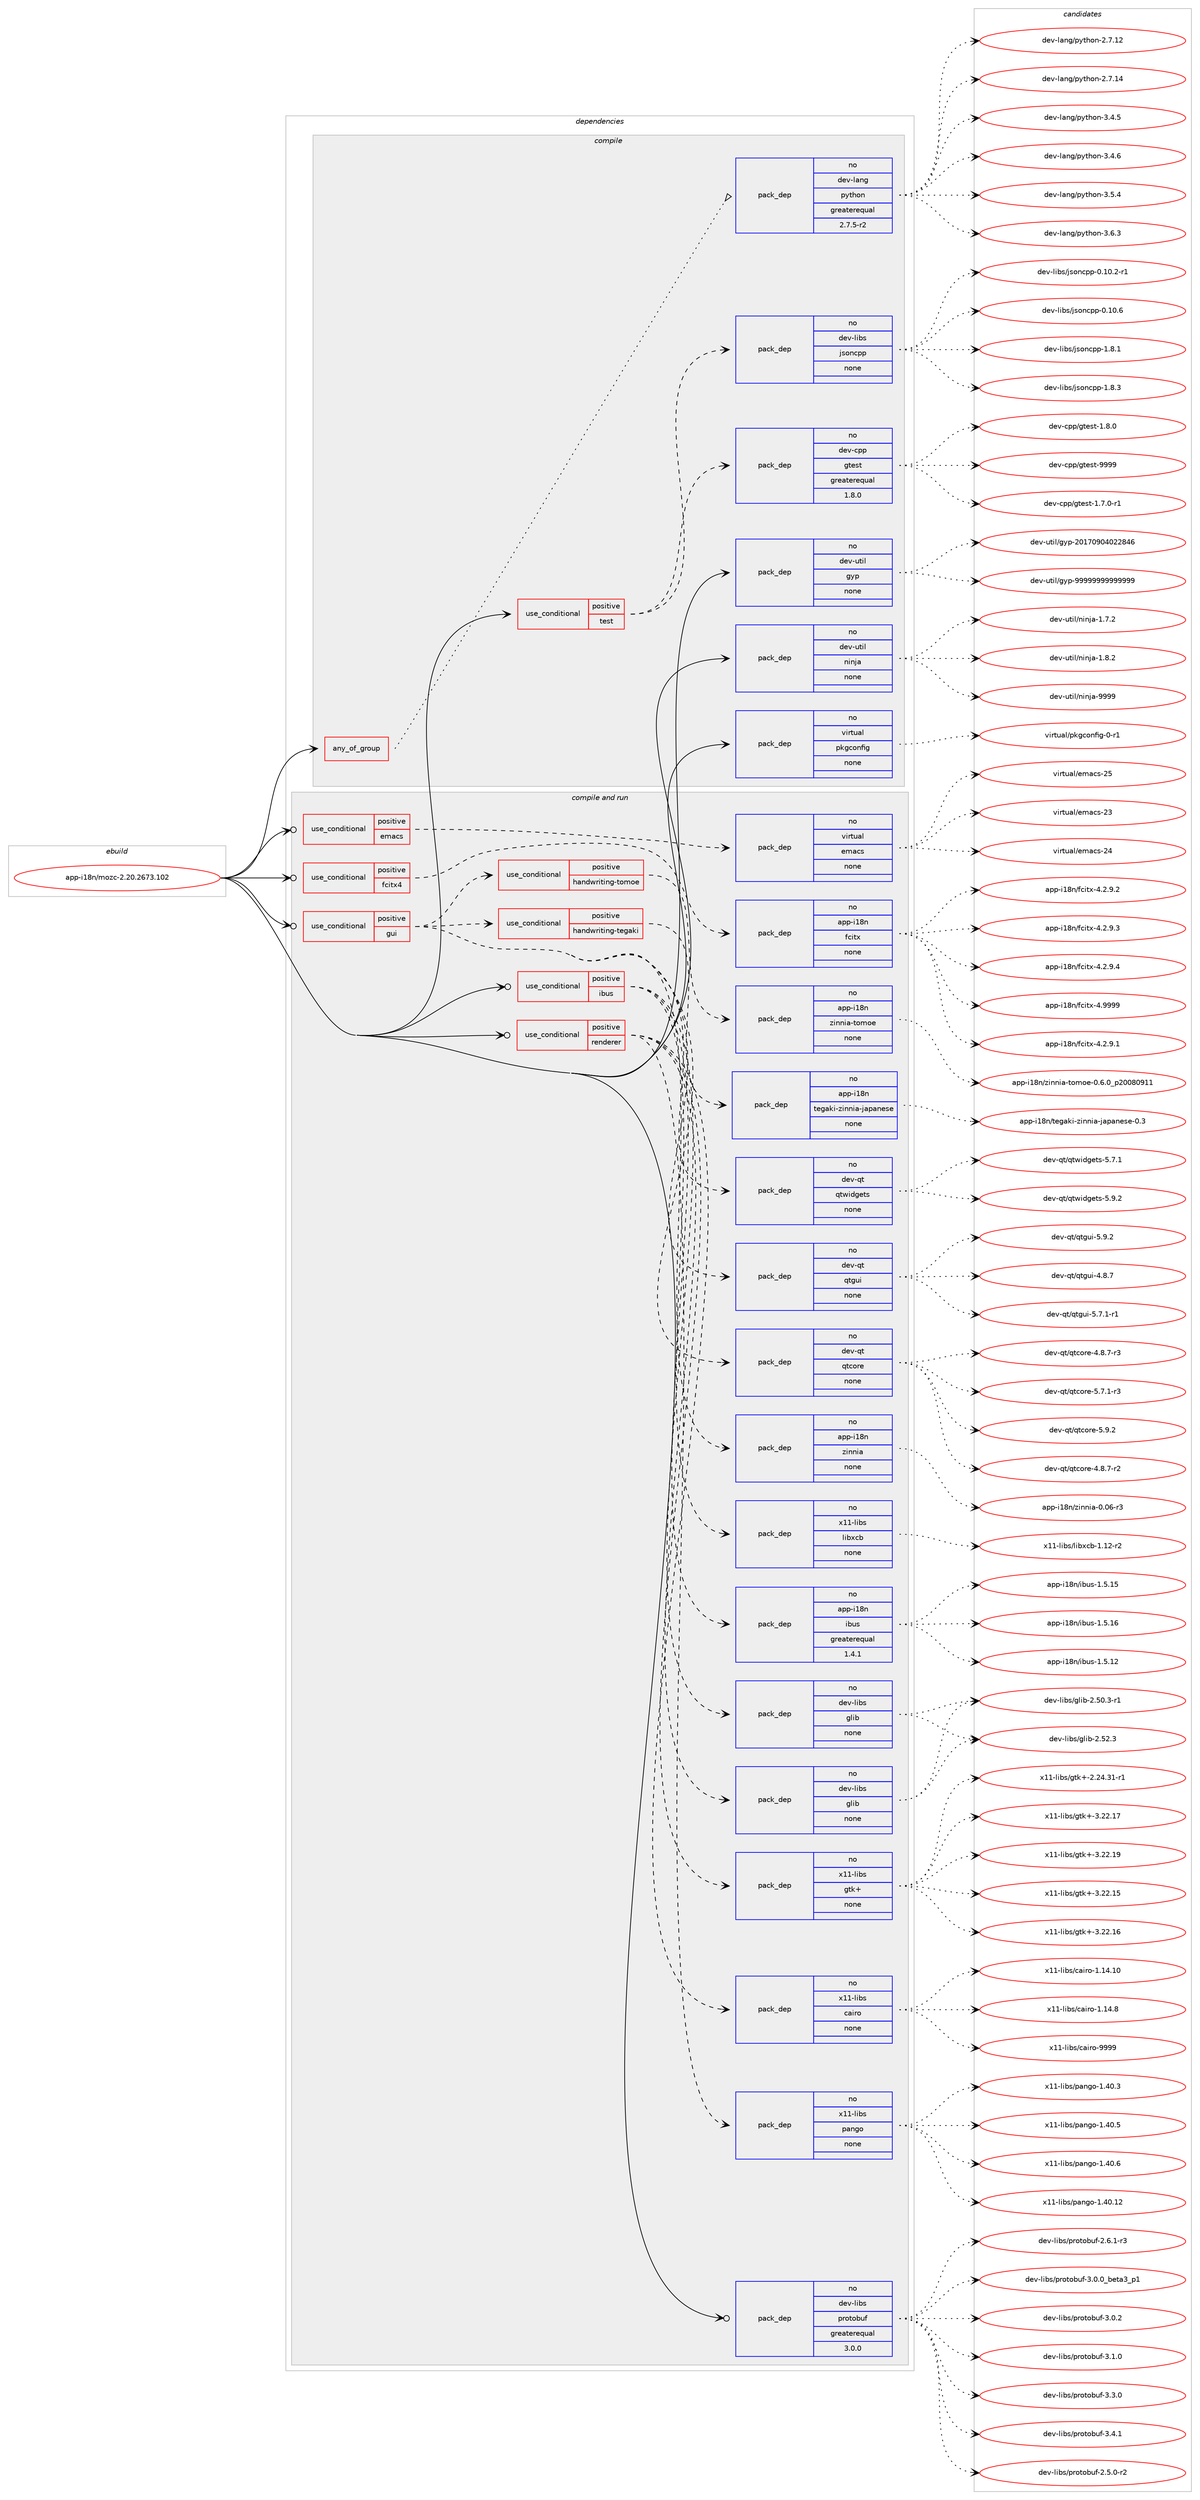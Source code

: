 digraph prolog {

# *************
# Graph options
# *************

newrank=true;
concentrate=true;
compound=true;
graph [rankdir=LR,fontname=Helvetica,fontsize=10,ranksep=1.5];#, ranksep=2.5, nodesep=0.2];
edge  [arrowhead=vee];
node  [fontname=Helvetica,fontsize=10];

# **********
# The ebuild
# **********

subgraph cluster_leftcol {
color=gray;
rank=same;
label=<<i>ebuild</i>>;
id [label="app-i18n/mozc-2.20.2673.102", color=red, width=4, href="../app-i18n/mozc-2.20.2673.102.svg"];
}

# ****************
# The dependencies
# ****************

subgraph cluster_midcol {
color=gray;
label=<<i>dependencies</i>>;
subgraph cluster_compile {
fillcolor="#eeeeee";
style=filled;
label=<<i>compile</i>>;
subgraph any667 {
dependency43335 [label=<<TABLE BORDER="0" CELLBORDER="1" CELLSPACING="0" CELLPADDING="4"><TR><TD CELLPADDING="10">any_of_group</TD></TR></TABLE>>, shape=none, color=red];subgraph pack30747 {
dependency43336 [label=<<TABLE BORDER="0" CELLBORDER="1" CELLSPACING="0" CELLPADDING="4" WIDTH="220"><TR><TD ROWSPAN="6" CELLPADDING="30">pack_dep</TD></TR><TR><TD WIDTH="110">no</TD></TR><TR><TD>dev-lang</TD></TR><TR><TD>python</TD></TR><TR><TD>greaterequal</TD></TR><TR><TD>2.7.5-r2</TD></TR></TABLE>>, shape=none, color=blue];
}
dependency43335:e -> dependency43336:w [weight=20,style="dotted",arrowhead="oinv"];
}
id:e -> dependency43335:w [weight=20,style="solid",arrowhead="vee"];
subgraph cond11901 {
dependency43337 [label=<<TABLE BORDER="0" CELLBORDER="1" CELLSPACING="0" CELLPADDING="4"><TR><TD ROWSPAN="3" CELLPADDING="10">use_conditional</TD></TR><TR><TD>positive</TD></TR><TR><TD>test</TD></TR></TABLE>>, shape=none, color=red];
subgraph pack30748 {
dependency43338 [label=<<TABLE BORDER="0" CELLBORDER="1" CELLSPACING="0" CELLPADDING="4" WIDTH="220"><TR><TD ROWSPAN="6" CELLPADDING="30">pack_dep</TD></TR><TR><TD WIDTH="110">no</TD></TR><TR><TD>dev-cpp</TD></TR><TR><TD>gtest</TD></TR><TR><TD>greaterequal</TD></TR><TR><TD>1.8.0</TD></TR></TABLE>>, shape=none, color=blue];
}
dependency43337:e -> dependency43338:w [weight=20,style="dashed",arrowhead="vee"];
subgraph pack30749 {
dependency43339 [label=<<TABLE BORDER="0" CELLBORDER="1" CELLSPACING="0" CELLPADDING="4" WIDTH="220"><TR><TD ROWSPAN="6" CELLPADDING="30">pack_dep</TD></TR><TR><TD WIDTH="110">no</TD></TR><TR><TD>dev-libs</TD></TR><TR><TD>jsoncpp</TD></TR><TR><TD>none</TD></TR><TR><TD></TD></TR></TABLE>>, shape=none, color=blue];
}
dependency43337:e -> dependency43339:w [weight=20,style="dashed",arrowhead="vee"];
}
id:e -> dependency43337:w [weight=20,style="solid",arrowhead="vee"];
subgraph pack30750 {
dependency43340 [label=<<TABLE BORDER="0" CELLBORDER="1" CELLSPACING="0" CELLPADDING="4" WIDTH="220"><TR><TD ROWSPAN="6" CELLPADDING="30">pack_dep</TD></TR><TR><TD WIDTH="110">no</TD></TR><TR><TD>dev-util</TD></TR><TR><TD>gyp</TD></TR><TR><TD>none</TD></TR><TR><TD></TD></TR></TABLE>>, shape=none, color=blue];
}
id:e -> dependency43340:w [weight=20,style="solid",arrowhead="vee"];
subgraph pack30751 {
dependency43341 [label=<<TABLE BORDER="0" CELLBORDER="1" CELLSPACING="0" CELLPADDING="4" WIDTH="220"><TR><TD ROWSPAN="6" CELLPADDING="30">pack_dep</TD></TR><TR><TD WIDTH="110">no</TD></TR><TR><TD>dev-util</TD></TR><TR><TD>ninja</TD></TR><TR><TD>none</TD></TR><TR><TD></TD></TR></TABLE>>, shape=none, color=blue];
}
id:e -> dependency43341:w [weight=20,style="solid",arrowhead="vee"];
subgraph pack30752 {
dependency43342 [label=<<TABLE BORDER="0" CELLBORDER="1" CELLSPACING="0" CELLPADDING="4" WIDTH="220"><TR><TD ROWSPAN="6" CELLPADDING="30">pack_dep</TD></TR><TR><TD WIDTH="110">no</TD></TR><TR><TD>virtual</TD></TR><TR><TD>pkgconfig</TD></TR><TR><TD>none</TD></TR><TR><TD></TD></TR></TABLE>>, shape=none, color=blue];
}
id:e -> dependency43342:w [weight=20,style="solid",arrowhead="vee"];
}
subgraph cluster_compileandrun {
fillcolor="#eeeeee";
style=filled;
label=<<i>compile and run</i>>;
subgraph cond11902 {
dependency43343 [label=<<TABLE BORDER="0" CELLBORDER="1" CELLSPACING="0" CELLPADDING="4"><TR><TD ROWSPAN="3" CELLPADDING="10">use_conditional</TD></TR><TR><TD>positive</TD></TR><TR><TD>emacs</TD></TR></TABLE>>, shape=none, color=red];
subgraph pack30753 {
dependency43344 [label=<<TABLE BORDER="0" CELLBORDER="1" CELLSPACING="0" CELLPADDING="4" WIDTH="220"><TR><TD ROWSPAN="6" CELLPADDING="30">pack_dep</TD></TR><TR><TD WIDTH="110">no</TD></TR><TR><TD>virtual</TD></TR><TR><TD>emacs</TD></TR><TR><TD>none</TD></TR><TR><TD></TD></TR></TABLE>>, shape=none, color=blue];
}
dependency43343:e -> dependency43344:w [weight=20,style="dashed",arrowhead="vee"];
}
id:e -> dependency43343:w [weight=20,style="solid",arrowhead="odotvee"];
subgraph cond11903 {
dependency43345 [label=<<TABLE BORDER="0" CELLBORDER="1" CELLSPACING="0" CELLPADDING="4"><TR><TD ROWSPAN="3" CELLPADDING="10">use_conditional</TD></TR><TR><TD>positive</TD></TR><TR><TD>fcitx4</TD></TR></TABLE>>, shape=none, color=red];
subgraph pack30754 {
dependency43346 [label=<<TABLE BORDER="0" CELLBORDER="1" CELLSPACING="0" CELLPADDING="4" WIDTH="220"><TR><TD ROWSPAN="6" CELLPADDING="30">pack_dep</TD></TR><TR><TD WIDTH="110">no</TD></TR><TR><TD>app-i18n</TD></TR><TR><TD>fcitx</TD></TR><TR><TD>none</TD></TR><TR><TD></TD></TR></TABLE>>, shape=none, color=blue];
}
dependency43345:e -> dependency43346:w [weight=20,style="dashed",arrowhead="vee"];
}
id:e -> dependency43345:w [weight=20,style="solid",arrowhead="odotvee"];
subgraph cond11904 {
dependency43347 [label=<<TABLE BORDER="0" CELLBORDER="1" CELLSPACING="0" CELLPADDING="4"><TR><TD ROWSPAN="3" CELLPADDING="10">use_conditional</TD></TR><TR><TD>positive</TD></TR><TR><TD>gui</TD></TR></TABLE>>, shape=none, color=red];
subgraph pack30755 {
dependency43348 [label=<<TABLE BORDER="0" CELLBORDER="1" CELLSPACING="0" CELLPADDING="4" WIDTH="220"><TR><TD ROWSPAN="6" CELLPADDING="30">pack_dep</TD></TR><TR><TD WIDTH="110">no</TD></TR><TR><TD>app-i18n</TD></TR><TR><TD>zinnia</TD></TR><TR><TD>none</TD></TR><TR><TD></TD></TR></TABLE>>, shape=none, color=blue];
}
dependency43347:e -> dependency43348:w [weight=20,style="dashed",arrowhead="vee"];
subgraph pack30756 {
dependency43349 [label=<<TABLE BORDER="0" CELLBORDER="1" CELLSPACING="0" CELLPADDING="4" WIDTH="220"><TR><TD ROWSPAN="6" CELLPADDING="30">pack_dep</TD></TR><TR><TD WIDTH="110">no</TD></TR><TR><TD>dev-qt</TD></TR><TR><TD>qtcore</TD></TR><TR><TD>none</TD></TR><TR><TD></TD></TR></TABLE>>, shape=none, color=blue];
}
dependency43347:e -> dependency43349:w [weight=20,style="dashed",arrowhead="vee"];
subgraph pack30757 {
dependency43350 [label=<<TABLE BORDER="0" CELLBORDER="1" CELLSPACING="0" CELLPADDING="4" WIDTH="220"><TR><TD ROWSPAN="6" CELLPADDING="30">pack_dep</TD></TR><TR><TD WIDTH="110">no</TD></TR><TR><TD>dev-qt</TD></TR><TR><TD>qtgui</TD></TR><TR><TD>none</TD></TR><TR><TD></TD></TR></TABLE>>, shape=none, color=blue];
}
dependency43347:e -> dependency43350:w [weight=20,style="dashed",arrowhead="vee"];
subgraph pack30758 {
dependency43351 [label=<<TABLE BORDER="0" CELLBORDER="1" CELLSPACING="0" CELLPADDING="4" WIDTH="220"><TR><TD ROWSPAN="6" CELLPADDING="30">pack_dep</TD></TR><TR><TD WIDTH="110">no</TD></TR><TR><TD>dev-qt</TD></TR><TR><TD>qtwidgets</TD></TR><TR><TD>none</TD></TR><TR><TD></TD></TR></TABLE>>, shape=none, color=blue];
}
dependency43347:e -> dependency43351:w [weight=20,style="dashed",arrowhead="vee"];
subgraph cond11905 {
dependency43352 [label=<<TABLE BORDER="0" CELLBORDER="1" CELLSPACING="0" CELLPADDING="4"><TR><TD ROWSPAN="3" CELLPADDING="10">use_conditional</TD></TR><TR><TD>positive</TD></TR><TR><TD>handwriting-tegaki</TD></TR></TABLE>>, shape=none, color=red];
subgraph pack30759 {
dependency43353 [label=<<TABLE BORDER="0" CELLBORDER="1" CELLSPACING="0" CELLPADDING="4" WIDTH="220"><TR><TD ROWSPAN="6" CELLPADDING="30">pack_dep</TD></TR><TR><TD WIDTH="110">no</TD></TR><TR><TD>app-i18n</TD></TR><TR><TD>tegaki-zinnia-japanese</TD></TR><TR><TD>none</TD></TR><TR><TD></TD></TR></TABLE>>, shape=none, color=blue];
}
dependency43352:e -> dependency43353:w [weight=20,style="dashed",arrowhead="vee"];
}
dependency43347:e -> dependency43352:w [weight=20,style="dashed",arrowhead="vee"];
subgraph cond11906 {
dependency43354 [label=<<TABLE BORDER="0" CELLBORDER="1" CELLSPACING="0" CELLPADDING="4"><TR><TD ROWSPAN="3" CELLPADDING="10">use_conditional</TD></TR><TR><TD>positive</TD></TR><TR><TD>handwriting-tomoe</TD></TR></TABLE>>, shape=none, color=red];
subgraph pack30760 {
dependency43355 [label=<<TABLE BORDER="0" CELLBORDER="1" CELLSPACING="0" CELLPADDING="4" WIDTH="220"><TR><TD ROWSPAN="6" CELLPADDING="30">pack_dep</TD></TR><TR><TD WIDTH="110">no</TD></TR><TR><TD>app-i18n</TD></TR><TR><TD>zinnia-tomoe</TD></TR><TR><TD>none</TD></TR><TR><TD></TD></TR></TABLE>>, shape=none, color=blue];
}
dependency43354:e -> dependency43355:w [weight=20,style="dashed",arrowhead="vee"];
}
dependency43347:e -> dependency43354:w [weight=20,style="dashed",arrowhead="vee"];
}
id:e -> dependency43347:w [weight=20,style="solid",arrowhead="odotvee"];
subgraph cond11907 {
dependency43356 [label=<<TABLE BORDER="0" CELLBORDER="1" CELLSPACING="0" CELLPADDING="4"><TR><TD ROWSPAN="3" CELLPADDING="10">use_conditional</TD></TR><TR><TD>positive</TD></TR><TR><TD>ibus</TD></TR></TABLE>>, shape=none, color=red];
subgraph pack30761 {
dependency43357 [label=<<TABLE BORDER="0" CELLBORDER="1" CELLSPACING="0" CELLPADDING="4" WIDTH="220"><TR><TD ROWSPAN="6" CELLPADDING="30">pack_dep</TD></TR><TR><TD WIDTH="110">no</TD></TR><TR><TD>app-i18n</TD></TR><TR><TD>ibus</TD></TR><TR><TD>greaterequal</TD></TR><TR><TD>1.4.1</TD></TR></TABLE>>, shape=none, color=blue];
}
dependency43356:e -> dependency43357:w [weight=20,style="dashed",arrowhead="vee"];
subgraph pack30762 {
dependency43358 [label=<<TABLE BORDER="0" CELLBORDER="1" CELLSPACING="0" CELLPADDING="4" WIDTH="220"><TR><TD ROWSPAN="6" CELLPADDING="30">pack_dep</TD></TR><TR><TD WIDTH="110">no</TD></TR><TR><TD>dev-libs</TD></TR><TR><TD>glib</TD></TR><TR><TD>none</TD></TR><TR><TD></TD></TR></TABLE>>, shape=none, color=blue];
}
dependency43356:e -> dependency43358:w [weight=20,style="dashed",arrowhead="vee"];
subgraph pack30763 {
dependency43359 [label=<<TABLE BORDER="0" CELLBORDER="1" CELLSPACING="0" CELLPADDING="4" WIDTH="220"><TR><TD ROWSPAN="6" CELLPADDING="30">pack_dep</TD></TR><TR><TD WIDTH="110">no</TD></TR><TR><TD>x11-libs</TD></TR><TR><TD>libxcb</TD></TR><TR><TD>none</TD></TR><TR><TD></TD></TR></TABLE>>, shape=none, color=blue];
}
dependency43356:e -> dependency43359:w [weight=20,style="dashed",arrowhead="vee"];
}
id:e -> dependency43356:w [weight=20,style="solid",arrowhead="odotvee"];
subgraph cond11908 {
dependency43360 [label=<<TABLE BORDER="0" CELLBORDER="1" CELLSPACING="0" CELLPADDING="4"><TR><TD ROWSPAN="3" CELLPADDING="10">use_conditional</TD></TR><TR><TD>positive</TD></TR><TR><TD>renderer</TD></TR></TABLE>>, shape=none, color=red];
subgraph pack30764 {
dependency43361 [label=<<TABLE BORDER="0" CELLBORDER="1" CELLSPACING="0" CELLPADDING="4" WIDTH="220"><TR><TD ROWSPAN="6" CELLPADDING="30">pack_dep</TD></TR><TR><TD WIDTH="110">no</TD></TR><TR><TD>dev-libs</TD></TR><TR><TD>glib</TD></TR><TR><TD>none</TD></TR><TR><TD></TD></TR></TABLE>>, shape=none, color=blue];
}
dependency43360:e -> dependency43361:w [weight=20,style="dashed",arrowhead="vee"];
subgraph pack30765 {
dependency43362 [label=<<TABLE BORDER="0" CELLBORDER="1" CELLSPACING="0" CELLPADDING="4" WIDTH="220"><TR><TD ROWSPAN="6" CELLPADDING="30">pack_dep</TD></TR><TR><TD WIDTH="110">no</TD></TR><TR><TD>x11-libs</TD></TR><TR><TD>cairo</TD></TR><TR><TD>none</TD></TR><TR><TD></TD></TR></TABLE>>, shape=none, color=blue];
}
dependency43360:e -> dependency43362:w [weight=20,style="dashed",arrowhead="vee"];
subgraph pack30766 {
dependency43363 [label=<<TABLE BORDER="0" CELLBORDER="1" CELLSPACING="0" CELLPADDING="4" WIDTH="220"><TR><TD ROWSPAN="6" CELLPADDING="30">pack_dep</TD></TR><TR><TD WIDTH="110">no</TD></TR><TR><TD>x11-libs</TD></TR><TR><TD>gtk+</TD></TR><TR><TD>none</TD></TR><TR><TD></TD></TR></TABLE>>, shape=none, color=blue];
}
dependency43360:e -> dependency43363:w [weight=20,style="dashed",arrowhead="vee"];
subgraph pack30767 {
dependency43364 [label=<<TABLE BORDER="0" CELLBORDER="1" CELLSPACING="0" CELLPADDING="4" WIDTH="220"><TR><TD ROWSPAN="6" CELLPADDING="30">pack_dep</TD></TR><TR><TD WIDTH="110">no</TD></TR><TR><TD>x11-libs</TD></TR><TR><TD>pango</TD></TR><TR><TD>none</TD></TR><TR><TD></TD></TR></TABLE>>, shape=none, color=blue];
}
dependency43360:e -> dependency43364:w [weight=20,style="dashed",arrowhead="vee"];
}
id:e -> dependency43360:w [weight=20,style="solid",arrowhead="odotvee"];
subgraph pack30768 {
dependency43365 [label=<<TABLE BORDER="0" CELLBORDER="1" CELLSPACING="0" CELLPADDING="4" WIDTH="220"><TR><TD ROWSPAN="6" CELLPADDING="30">pack_dep</TD></TR><TR><TD WIDTH="110">no</TD></TR><TR><TD>dev-libs</TD></TR><TR><TD>protobuf</TD></TR><TR><TD>greaterequal</TD></TR><TR><TD>3.0.0</TD></TR></TABLE>>, shape=none, color=blue];
}
id:e -> dependency43365:w [weight=20,style="solid",arrowhead="odotvee"];
}
subgraph cluster_run {
fillcolor="#eeeeee";
style=filled;
label=<<i>run</i>>;
}
}

# **************
# The candidates
# **************

subgraph cluster_choices {
rank=same;
color=gray;
label=<<i>candidates</i>>;

subgraph choice30747 {
color=black;
nodesep=1;
choice10010111845108971101034711212111610411111045504655464950 [label="dev-lang/python-2.7.12", color=red, width=4,href="../dev-lang/python-2.7.12.svg"];
choice10010111845108971101034711212111610411111045504655464952 [label="dev-lang/python-2.7.14", color=red, width=4,href="../dev-lang/python-2.7.14.svg"];
choice100101118451089711010347112121116104111110455146524653 [label="dev-lang/python-3.4.5", color=red, width=4,href="../dev-lang/python-3.4.5.svg"];
choice100101118451089711010347112121116104111110455146524654 [label="dev-lang/python-3.4.6", color=red, width=4,href="../dev-lang/python-3.4.6.svg"];
choice100101118451089711010347112121116104111110455146534652 [label="dev-lang/python-3.5.4", color=red, width=4,href="../dev-lang/python-3.5.4.svg"];
choice100101118451089711010347112121116104111110455146544651 [label="dev-lang/python-3.6.3", color=red, width=4,href="../dev-lang/python-3.6.3.svg"];
dependency43336:e -> choice10010111845108971101034711212111610411111045504655464950:w [style=dotted,weight="100"];
dependency43336:e -> choice10010111845108971101034711212111610411111045504655464952:w [style=dotted,weight="100"];
dependency43336:e -> choice100101118451089711010347112121116104111110455146524653:w [style=dotted,weight="100"];
dependency43336:e -> choice100101118451089711010347112121116104111110455146524654:w [style=dotted,weight="100"];
dependency43336:e -> choice100101118451089711010347112121116104111110455146534652:w [style=dotted,weight="100"];
dependency43336:e -> choice100101118451089711010347112121116104111110455146544651:w [style=dotted,weight="100"];
}
subgraph choice30748 {
color=black;
nodesep=1;
choice1001011184599112112471031161011151164549465546484511449 [label="dev-cpp/gtest-1.7.0-r1", color=red, width=4,href="../dev-cpp/gtest-1.7.0-r1.svg"];
choice100101118459911211247103116101115116454946564648 [label="dev-cpp/gtest-1.8.0", color=red, width=4,href="../dev-cpp/gtest-1.8.0.svg"];
choice1001011184599112112471031161011151164557575757 [label="dev-cpp/gtest-9999", color=red, width=4,href="../dev-cpp/gtest-9999.svg"];
dependency43338:e -> choice1001011184599112112471031161011151164549465546484511449:w [style=dotted,weight="100"];
dependency43338:e -> choice100101118459911211247103116101115116454946564648:w [style=dotted,weight="100"];
dependency43338:e -> choice1001011184599112112471031161011151164557575757:w [style=dotted,weight="100"];
}
subgraph choice30749 {
color=black;
nodesep=1;
choice10010111845108105981154710611511111099112112454846494846504511449 [label="dev-libs/jsoncpp-0.10.2-r1", color=red, width=4,href="../dev-libs/jsoncpp-0.10.2-r1.svg"];
choice1001011184510810598115471061151111109911211245484649484654 [label="dev-libs/jsoncpp-0.10.6", color=red, width=4,href="../dev-libs/jsoncpp-0.10.6.svg"];
choice10010111845108105981154710611511111099112112454946564649 [label="dev-libs/jsoncpp-1.8.1", color=red, width=4,href="../dev-libs/jsoncpp-1.8.1.svg"];
choice10010111845108105981154710611511111099112112454946564651 [label="dev-libs/jsoncpp-1.8.3", color=red, width=4,href="../dev-libs/jsoncpp-1.8.3.svg"];
dependency43339:e -> choice10010111845108105981154710611511111099112112454846494846504511449:w [style=dotted,weight="100"];
dependency43339:e -> choice1001011184510810598115471061151111109911211245484649484654:w [style=dotted,weight="100"];
dependency43339:e -> choice10010111845108105981154710611511111099112112454946564649:w [style=dotted,weight="100"];
dependency43339:e -> choice10010111845108105981154710611511111099112112454946564651:w [style=dotted,weight="100"];
}
subgraph choice30750 {
color=black;
nodesep=1;
choice1001011184511711610510847103121112455048495548574852485050565254 [label="dev-util/gyp-20170904022846", color=red, width=4,href="../dev-util/gyp-20170904022846.svg"];
choice1001011184511711610510847103121112455757575757575757575757575757 [label="dev-util/gyp-99999999999999", color=red, width=4,href="../dev-util/gyp-99999999999999.svg"];
dependency43340:e -> choice1001011184511711610510847103121112455048495548574852485050565254:w [style=dotted,weight="100"];
dependency43340:e -> choice1001011184511711610510847103121112455757575757575757575757575757:w [style=dotted,weight="100"];
}
subgraph choice30751 {
color=black;
nodesep=1;
choice100101118451171161051084711010511010697454946554650 [label="dev-util/ninja-1.7.2", color=red, width=4,href="../dev-util/ninja-1.7.2.svg"];
choice100101118451171161051084711010511010697454946564650 [label="dev-util/ninja-1.8.2", color=red, width=4,href="../dev-util/ninja-1.8.2.svg"];
choice1001011184511711610510847110105110106974557575757 [label="dev-util/ninja-9999", color=red, width=4,href="../dev-util/ninja-9999.svg"];
dependency43341:e -> choice100101118451171161051084711010511010697454946554650:w [style=dotted,weight="100"];
dependency43341:e -> choice100101118451171161051084711010511010697454946564650:w [style=dotted,weight="100"];
dependency43341:e -> choice1001011184511711610510847110105110106974557575757:w [style=dotted,weight="100"];
}
subgraph choice30752 {
color=black;
nodesep=1;
choice11810511411611797108471121071039911111010210510345484511449 [label="virtual/pkgconfig-0-r1", color=red, width=4,href="../virtual/pkgconfig-0-r1.svg"];
dependency43342:e -> choice11810511411611797108471121071039911111010210510345484511449:w [style=dotted,weight="100"];
}
subgraph choice30753 {
color=black;
nodesep=1;
choice11810511411611797108471011099799115455051 [label="virtual/emacs-23", color=red, width=4,href="../virtual/emacs-23.svg"];
choice11810511411611797108471011099799115455052 [label="virtual/emacs-24", color=red, width=4,href="../virtual/emacs-24.svg"];
choice11810511411611797108471011099799115455053 [label="virtual/emacs-25", color=red, width=4,href="../virtual/emacs-25.svg"];
dependency43344:e -> choice11810511411611797108471011099799115455051:w [style=dotted,weight="100"];
dependency43344:e -> choice11810511411611797108471011099799115455052:w [style=dotted,weight="100"];
dependency43344:e -> choice11810511411611797108471011099799115455053:w [style=dotted,weight="100"];
}
subgraph choice30754 {
color=black;
nodesep=1;
choice9711211245105495611047102991051161204552465046574649 [label="app-i18n/fcitx-4.2.9.1", color=red, width=4,href="../app-i18n/fcitx-4.2.9.1.svg"];
choice9711211245105495611047102991051161204552465046574650 [label="app-i18n/fcitx-4.2.9.2", color=red, width=4,href="../app-i18n/fcitx-4.2.9.2.svg"];
choice9711211245105495611047102991051161204552465046574651 [label="app-i18n/fcitx-4.2.9.3", color=red, width=4,href="../app-i18n/fcitx-4.2.9.3.svg"];
choice9711211245105495611047102991051161204552465046574652 [label="app-i18n/fcitx-4.2.9.4", color=red, width=4,href="../app-i18n/fcitx-4.2.9.4.svg"];
choice97112112451054956110471029910511612045524657575757 [label="app-i18n/fcitx-4.9999", color=red, width=4,href="../app-i18n/fcitx-4.9999.svg"];
dependency43346:e -> choice9711211245105495611047102991051161204552465046574649:w [style=dotted,weight="100"];
dependency43346:e -> choice9711211245105495611047102991051161204552465046574650:w [style=dotted,weight="100"];
dependency43346:e -> choice9711211245105495611047102991051161204552465046574651:w [style=dotted,weight="100"];
dependency43346:e -> choice9711211245105495611047102991051161204552465046574652:w [style=dotted,weight="100"];
dependency43346:e -> choice97112112451054956110471029910511612045524657575757:w [style=dotted,weight="100"];
}
subgraph choice30755 {
color=black;
nodesep=1;
choice97112112451054956110471221051101101059745484648544511451 [label="app-i18n/zinnia-0.06-r3", color=red, width=4,href="../app-i18n/zinnia-0.06-r3.svg"];
dependency43348:e -> choice97112112451054956110471221051101101059745484648544511451:w [style=dotted,weight="100"];
}
subgraph choice30756 {
color=black;
nodesep=1;
choice1001011184511311647113116991111141014552465646554511450 [label="dev-qt/qtcore-4.8.7-r2", color=red, width=4,href="../dev-qt/qtcore-4.8.7-r2.svg"];
choice1001011184511311647113116991111141014552465646554511451 [label="dev-qt/qtcore-4.8.7-r3", color=red, width=4,href="../dev-qt/qtcore-4.8.7-r3.svg"];
choice1001011184511311647113116991111141014553465546494511451 [label="dev-qt/qtcore-5.7.1-r3", color=red, width=4,href="../dev-qt/qtcore-5.7.1-r3.svg"];
choice100101118451131164711311699111114101455346574650 [label="dev-qt/qtcore-5.9.2", color=red, width=4,href="../dev-qt/qtcore-5.9.2.svg"];
dependency43349:e -> choice1001011184511311647113116991111141014552465646554511450:w [style=dotted,weight="100"];
dependency43349:e -> choice1001011184511311647113116991111141014552465646554511451:w [style=dotted,weight="100"];
dependency43349:e -> choice1001011184511311647113116991111141014553465546494511451:w [style=dotted,weight="100"];
dependency43349:e -> choice100101118451131164711311699111114101455346574650:w [style=dotted,weight="100"];
}
subgraph choice30757 {
color=black;
nodesep=1;
choice1001011184511311647113116103117105455246564655 [label="dev-qt/qtgui-4.8.7", color=red, width=4,href="../dev-qt/qtgui-4.8.7.svg"];
choice10010111845113116471131161031171054553465546494511449 [label="dev-qt/qtgui-5.7.1-r1", color=red, width=4,href="../dev-qt/qtgui-5.7.1-r1.svg"];
choice1001011184511311647113116103117105455346574650 [label="dev-qt/qtgui-5.9.2", color=red, width=4,href="../dev-qt/qtgui-5.9.2.svg"];
dependency43350:e -> choice1001011184511311647113116103117105455246564655:w [style=dotted,weight="100"];
dependency43350:e -> choice10010111845113116471131161031171054553465546494511449:w [style=dotted,weight="100"];
dependency43350:e -> choice1001011184511311647113116103117105455346574650:w [style=dotted,weight="100"];
}
subgraph choice30758 {
color=black;
nodesep=1;
choice1001011184511311647113116119105100103101116115455346554649 [label="dev-qt/qtwidgets-5.7.1", color=red, width=4,href="../dev-qt/qtwidgets-5.7.1.svg"];
choice1001011184511311647113116119105100103101116115455346574650 [label="dev-qt/qtwidgets-5.9.2", color=red, width=4,href="../dev-qt/qtwidgets-5.9.2.svg"];
dependency43351:e -> choice1001011184511311647113116119105100103101116115455346554649:w [style=dotted,weight="100"];
dependency43351:e -> choice1001011184511311647113116119105100103101116115455346574650:w [style=dotted,weight="100"];
}
subgraph choice30759 {
color=black;
nodesep=1;
choice971121124510549561104711610110397107105451221051101101059745106971129711010111510145484651 [label="app-i18n/tegaki-zinnia-japanese-0.3", color=red, width=4,href="../app-i18n/tegaki-zinnia-japanese-0.3.svg"];
dependency43353:e -> choice971121124510549561104711610110397107105451221051101101059745106971129711010111510145484651:w [style=dotted,weight="100"];
}
subgraph choice30760 {
color=black;
nodesep=1;
choice97112112451054956110471221051101101059745116111109111101454846544648951125048485648574949 [label="app-i18n/zinnia-tomoe-0.6.0_p20080911", color=red, width=4,href="../app-i18n/zinnia-tomoe-0.6.0_p20080911.svg"];
dependency43355:e -> choice97112112451054956110471221051101101059745116111109111101454846544648951125048485648574949:w [style=dotted,weight="100"];
}
subgraph choice30761 {
color=black;
nodesep=1;
choice97112112451054956110471059811711545494653464950 [label="app-i18n/ibus-1.5.12", color=red, width=4,href="../app-i18n/ibus-1.5.12.svg"];
choice97112112451054956110471059811711545494653464953 [label="app-i18n/ibus-1.5.15", color=red, width=4,href="../app-i18n/ibus-1.5.15.svg"];
choice97112112451054956110471059811711545494653464954 [label="app-i18n/ibus-1.5.16", color=red, width=4,href="../app-i18n/ibus-1.5.16.svg"];
dependency43357:e -> choice97112112451054956110471059811711545494653464950:w [style=dotted,weight="100"];
dependency43357:e -> choice97112112451054956110471059811711545494653464953:w [style=dotted,weight="100"];
dependency43357:e -> choice97112112451054956110471059811711545494653464954:w [style=dotted,weight="100"];
}
subgraph choice30762 {
color=black;
nodesep=1;
choice10010111845108105981154710310810598455046534846514511449 [label="dev-libs/glib-2.50.3-r1", color=red, width=4,href="../dev-libs/glib-2.50.3-r1.svg"];
choice1001011184510810598115471031081059845504653504651 [label="dev-libs/glib-2.52.3", color=red, width=4,href="../dev-libs/glib-2.52.3.svg"];
dependency43358:e -> choice10010111845108105981154710310810598455046534846514511449:w [style=dotted,weight="100"];
dependency43358:e -> choice1001011184510810598115471031081059845504653504651:w [style=dotted,weight="100"];
}
subgraph choice30763 {
color=black;
nodesep=1;
choice120494945108105981154710810598120999845494649504511450 [label="x11-libs/libxcb-1.12-r2", color=red, width=4,href="../x11-libs/libxcb-1.12-r2.svg"];
dependency43359:e -> choice120494945108105981154710810598120999845494649504511450:w [style=dotted,weight="100"];
}
subgraph choice30764 {
color=black;
nodesep=1;
choice10010111845108105981154710310810598455046534846514511449 [label="dev-libs/glib-2.50.3-r1", color=red, width=4,href="../dev-libs/glib-2.50.3-r1.svg"];
choice1001011184510810598115471031081059845504653504651 [label="dev-libs/glib-2.52.3", color=red, width=4,href="../dev-libs/glib-2.52.3.svg"];
dependency43361:e -> choice10010111845108105981154710310810598455046534846514511449:w [style=dotted,weight="100"];
dependency43361:e -> choice1001011184510810598115471031081059845504653504651:w [style=dotted,weight="100"];
}
subgraph choice30765 {
color=black;
nodesep=1;
choice120494945108105981154799971051141114549464952464948 [label="x11-libs/cairo-1.14.10", color=red, width=4,href="../x11-libs/cairo-1.14.10.svg"];
choice1204949451081059811547999710511411145494649524656 [label="x11-libs/cairo-1.14.8", color=red, width=4,href="../x11-libs/cairo-1.14.8.svg"];
choice120494945108105981154799971051141114557575757 [label="x11-libs/cairo-9999", color=red, width=4,href="../x11-libs/cairo-9999.svg"];
dependency43362:e -> choice120494945108105981154799971051141114549464952464948:w [style=dotted,weight="100"];
dependency43362:e -> choice1204949451081059811547999710511411145494649524656:w [style=dotted,weight="100"];
dependency43362:e -> choice120494945108105981154799971051141114557575757:w [style=dotted,weight="100"];
}
subgraph choice30766 {
color=black;
nodesep=1;
choice12049494510810598115471031161074345504650524651494511449 [label="x11-libs/gtk+-2.24.31-r1", color=red, width=4,href="../x11-libs/gtk+-2.24.31-r1.svg"];
choice1204949451081059811547103116107434551465050464953 [label="x11-libs/gtk+-3.22.15", color=red, width=4,href="../x11-libs/gtk+-3.22.15.svg"];
choice1204949451081059811547103116107434551465050464954 [label="x11-libs/gtk+-3.22.16", color=red, width=4,href="../x11-libs/gtk+-3.22.16.svg"];
choice1204949451081059811547103116107434551465050464955 [label="x11-libs/gtk+-3.22.17", color=red, width=4,href="../x11-libs/gtk+-3.22.17.svg"];
choice1204949451081059811547103116107434551465050464957 [label="x11-libs/gtk+-3.22.19", color=red, width=4,href="../x11-libs/gtk+-3.22.19.svg"];
dependency43363:e -> choice12049494510810598115471031161074345504650524651494511449:w [style=dotted,weight="100"];
dependency43363:e -> choice1204949451081059811547103116107434551465050464953:w [style=dotted,weight="100"];
dependency43363:e -> choice1204949451081059811547103116107434551465050464954:w [style=dotted,weight="100"];
dependency43363:e -> choice1204949451081059811547103116107434551465050464955:w [style=dotted,weight="100"];
dependency43363:e -> choice1204949451081059811547103116107434551465050464957:w [style=dotted,weight="100"];
}
subgraph choice30767 {
color=black;
nodesep=1;
choice1204949451081059811547112971101031114549465248464950 [label="x11-libs/pango-1.40.12", color=red, width=4,href="../x11-libs/pango-1.40.12.svg"];
choice12049494510810598115471129711010311145494652484651 [label="x11-libs/pango-1.40.3", color=red, width=4,href="../x11-libs/pango-1.40.3.svg"];
choice12049494510810598115471129711010311145494652484653 [label="x11-libs/pango-1.40.5", color=red, width=4,href="../x11-libs/pango-1.40.5.svg"];
choice12049494510810598115471129711010311145494652484654 [label="x11-libs/pango-1.40.6", color=red, width=4,href="../x11-libs/pango-1.40.6.svg"];
dependency43364:e -> choice1204949451081059811547112971101031114549465248464950:w [style=dotted,weight="100"];
dependency43364:e -> choice12049494510810598115471129711010311145494652484651:w [style=dotted,weight="100"];
dependency43364:e -> choice12049494510810598115471129711010311145494652484653:w [style=dotted,weight="100"];
dependency43364:e -> choice12049494510810598115471129711010311145494652484654:w [style=dotted,weight="100"];
}
subgraph choice30768 {
color=black;
nodesep=1;
choice100101118451081059811547112114111116111981171024550465346484511450 [label="dev-libs/protobuf-2.5.0-r2", color=red, width=4,href="../dev-libs/protobuf-2.5.0-r2.svg"];
choice100101118451081059811547112114111116111981171024550465446494511451 [label="dev-libs/protobuf-2.6.1-r3", color=red, width=4,href="../dev-libs/protobuf-2.6.1-r3.svg"];
choice10010111845108105981154711211411111611198117102455146484648959810111697519511249 [label="dev-libs/protobuf-3.0.0_beta3_p1", color=red, width=4,href="../dev-libs/protobuf-3.0.0_beta3_p1.svg"];
choice10010111845108105981154711211411111611198117102455146484650 [label="dev-libs/protobuf-3.0.2", color=red, width=4,href="../dev-libs/protobuf-3.0.2.svg"];
choice10010111845108105981154711211411111611198117102455146494648 [label="dev-libs/protobuf-3.1.0", color=red, width=4,href="../dev-libs/protobuf-3.1.0.svg"];
choice10010111845108105981154711211411111611198117102455146514648 [label="dev-libs/protobuf-3.3.0", color=red, width=4,href="../dev-libs/protobuf-3.3.0.svg"];
choice10010111845108105981154711211411111611198117102455146524649 [label="dev-libs/protobuf-3.4.1", color=red, width=4,href="../dev-libs/protobuf-3.4.1.svg"];
dependency43365:e -> choice100101118451081059811547112114111116111981171024550465346484511450:w [style=dotted,weight="100"];
dependency43365:e -> choice100101118451081059811547112114111116111981171024550465446494511451:w [style=dotted,weight="100"];
dependency43365:e -> choice10010111845108105981154711211411111611198117102455146484648959810111697519511249:w [style=dotted,weight="100"];
dependency43365:e -> choice10010111845108105981154711211411111611198117102455146484650:w [style=dotted,weight="100"];
dependency43365:e -> choice10010111845108105981154711211411111611198117102455146494648:w [style=dotted,weight="100"];
dependency43365:e -> choice10010111845108105981154711211411111611198117102455146514648:w [style=dotted,weight="100"];
dependency43365:e -> choice10010111845108105981154711211411111611198117102455146524649:w [style=dotted,weight="100"];
}
}

}
